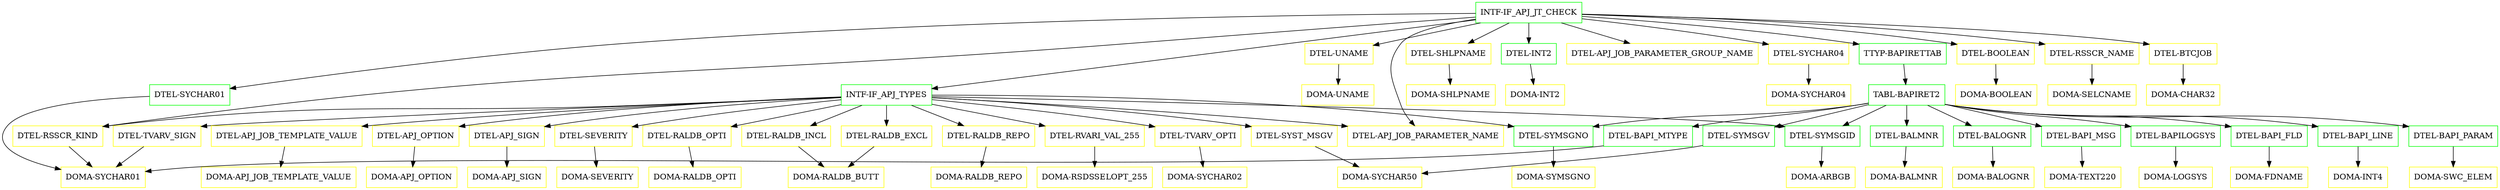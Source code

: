 digraph G {
  "INTF-IF_APJ_JT_CHECK" [shape=box,color=green];
  "INTF-IF_APJ_TYPES" [shape=box,color=green,URL="./INTF_IF_APJ_TYPES.html"];
  "DTEL-RVARI_VAL_255" [shape=box,color=yellow,URL="./DTEL_RVARI_VAL_255.html"];
  "DOMA-RSDSSELOPT_255" [shape=box,color=yellow,URL="./DOMA_RSDSSELOPT_255.html"];
  "DTEL-TVARV_OPTI" [shape=box,color=yellow,URL="./DTEL_TVARV_OPTI.html"];
  "DOMA-SYCHAR02" [shape=box,color=yellow,URL="./DOMA_SYCHAR02.html"];
  "DTEL-TVARV_SIGN" [shape=box,color=yellow,URL="./DTEL_TVARV_SIGN.html"];
  "DOMA-SYCHAR01" [shape=box,color=yellow,URL="./DOMA_SYCHAR01.html"];
  "DTEL-RSSCR_KIND" [shape=box,color=yellow,URL="./DTEL_RSSCR_KIND.html"];
  "DTEL-SYST_MSGV" [shape=box,color=yellow,URL="./DTEL_SYST_MSGV.html"];
  "DOMA-SYCHAR50" [shape=box,color=yellow,URL="./DOMA_SYCHAR50.html"];
  "DTEL-SYMSGNO" [shape=box,color=green,URL="./DTEL_SYMSGNO.html"];
  "DOMA-SYMSGNO" [shape=box,color=yellow,URL="./DOMA_SYMSGNO.html"];
  "DTEL-SYMSGID" [shape=box,color=green,URL="./DTEL_SYMSGID.html"];
  "DOMA-ARBGB" [shape=box,color=yellow,URL="./DOMA_ARBGB.html"];
  "DTEL-APJ_JOB_TEMPLATE_VALUE" [shape=box,color=yellow,URL="./DTEL_APJ_JOB_TEMPLATE_VALUE.html"];
  "DOMA-APJ_JOB_TEMPLATE_VALUE" [shape=box,color=yellow,URL="./DOMA_APJ_JOB_TEMPLATE_VALUE.html"];
  "DTEL-APJ_OPTION" [shape=box,color=yellow,URL="./DTEL_APJ_OPTION.html"];
  "DOMA-APJ_OPTION" [shape=box,color=yellow,URL="./DOMA_APJ_OPTION.html"];
  "DTEL-APJ_SIGN" [shape=box,color=yellow,URL="./DTEL_APJ_SIGN.html"];
  "DOMA-APJ_SIGN" [shape=box,color=yellow,URL="./DOMA_APJ_SIGN.html"];
  "DTEL-APJ_JOB_PARAMETER_NAME" [shape=box,color=yellow,URL="./DTEL_APJ_JOB_PARAMETER_NAME.html"];
  "DTEL-SEVERITY" [shape=box,color=yellow,URL="./DTEL_SEVERITY.html"];
  "DOMA-SEVERITY" [shape=box,color=yellow,URL="./DOMA_SEVERITY.html"];
  "DTEL-RALDB_OPTI" [shape=box,color=yellow,URL="./DTEL_RALDB_OPTI.html"];
  "DOMA-RALDB_OPTI" [shape=box,color=yellow,URL="./DOMA_RALDB_OPTI.html"];
  "DTEL-RALDB_INCL" [shape=box,color=yellow,URL="./DTEL_RALDB_INCL.html"];
  "DOMA-RALDB_BUTT" [shape=box,color=yellow,URL="./DOMA_RALDB_BUTT.html"];
  "DTEL-RALDB_EXCL" [shape=box,color=yellow,URL="./DTEL_RALDB_EXCL.html"];
  "DTEL-RALDB_REPO" [shape=box,color=yellow,URL="./DTEL_RALDB_REPO.html"];
  "DOMA-RALDB_REPO" [shape=box,color=yellow,URL="./DOMA_RALDB_REPO.html"];
  "DTEL-UNAME" [shape=box,color=yellow,URL="./DTEL_UNAME.html"];
  "DOMA-UNAME" [shape=box,color=yellow,URL="./DOMA_UNAME.html"];
  "TTYP-BAPIRETTAB" [shape=box,color=green,URL="./TTYP_BAPIRETTAB.html"];
  "TABL-BAPIRET2" [shape=box,color=green,URL="./TABL_BAPIRET2.html"];
  "DTEL-BAPILOGSYS" [shape=box,color=green,URL="./DTEL_BAPILOGSYS.html"];
  "DOMA-LOGSYS" [shape=box,color=yellow,URL="./DOMA_LOGSYS.html"];
  "DTEL-BAPI_FLD" [shape=box,color=green,URL="./DTEL_BAPI_FLD.html"];
  "DOMA-FDNAME" [shape=box,color=yellow,URL="./DOMA_FDNAME.html"];
  "DTEL-BAPI_LINE" [shape=box,color=green,URL="./DTEL_BAPI_LINE.html"];
  "DOMA-INT4" [shape=box,color=yellow,URL="./DOMA_INT4.html"];
  "DTEL-BAPI_PARAM" [shape=box,color=green,URL="./DTEL_BAPI_PARAM.html"];
  "DOMA-SWC_ELEM" [shape=box,color=yellow,URL="./DOMA_SWC_ELEM.html"];
  "DTEL-SYMSGV" [shape=box,color=green,URL="./DTEL_SYMSGV.html"];
  "DTEL-BALMNR" [shape=box,color=green,URL="./DTEL_BALMNR.html"];
  "DOMA-BALMNR" [shape=box,color=yellow,URL="./DOMA_BALMNR.html"];
  "DTEL-BALOGNR" [shape=box,color=green,URL="./DTEL_BALOGNR.html"];
  "DOMA-BALOGNR" [shape=box,color=yellow,URL="./DOMA_BALOGNR.html"];
  "DTEL-BAPI_MSG" [shape=box,color=green,URL="./DTEL_BAPI_MSG.html"];
  "DOMA-TEXT220" [shape=box,color=yellow,URL="./DOMA_TEXT220.html"];
  "DTEL-BAPI_MTYPE" [shape=box,color=green,URL="./DTEL_BAPI_MTYPE.html"];
  "DTEL-SHLPNAME" [shape=box,color=yellow,URL="./DTEL_SHLPNAME.html"];
  "DOMA-SHLPNAME" [shape=box,color=yellow,URL="./DOMA_SHLPNAME.html"];
  "DTEL-INT2" [shape=box,color=green,URL="./DTEL_INT2.html"];
  "DOMA-INT2" [shape=box,color=yellow,URL="./DOMA_INT2.html"];
  "DTEL-APJ_JOB_PARAMETER_GROUP_NAME" [shape=box,color=yellow,URL="./DTEL_APJ_JOB_PARAMETER_GROUP_NAME.html"];
  "DTEL-SYCHAR04" [shape=box,color=yellow,URL="./DTEL_SYCHAR04.html"];
  "DOMA-SYCHAR04" [shape=box,color=yellow,URL="./DOMA_SYCHAR04.html"];
  "DTEL-SYCHAR01" [shape=box,color=green,URL="./DTEL_SYCHAR01.html"];
  "DTEL-BOOLEAN" [shape=box,color=yellow,URL="./DTEL_BOOLEAN.html"];
  "DOMA-BOOLEAN" [shape=box,color=yellow,URL="./DOMA_BOOLEAN.html"];
  "DTEL-RSSCR_NAME" [shape=box,color=yellow,URL="./DTEL_RSSCR_NAME.html"];
  "DOMA-SELCNAME" [shape=box,color=yellow,URL="./DOMA_SELCNAME.html"];
  "DTEL-BTCJOB" [shape=box,color=yellow,URL="./DTEL_BTCJOB.html"];
  "DOMA-CHAR32" [shape=box,color=yellow,URL="./DOMA_CHAR32.html"];
  "INTF-IF_APJ_JT_CHECK" -> "DTEL-BTCJOB";
  "INTF-IF_APJ_JT_CHECK" -> "DTEL-RSSCR_NAME";
  "INTF-IF_APJ_JT_CHECK" -> "DTEL-RSSCR_KIND";
  "INTF-IF_APJ_JT_CHECK" -> "DTEL-BOOLEAN";
  "INTF-IF_APJ_JT_CHECK" -> "DTEL-SYCHAR01";
  "INTF-IF_APJ_JT_CHECK" -> "DTEL-SYCHAR04";
  "INTF-IF_APJ_JT_CHECK" -> "DTEL-APJ_JOB_PARAMETER_NAME";
  "INTF-IF_APJ_JT_CHECK" -> "DTEL-APJ_JOB_PARAMETER_GROUP_NAME";
  "INTF-IF_APJ_JT_CHECK" -> "DTEL-INT2";
  "INTF-IF_APJ_JT_CHECK" -> "DTEL-SHLPNAME";
  "INTF-IF_APJ_JT_CHECK" -> "TTYP-BAPIRETTAB";
  "INTF-IF_APJ_JT_CHECK" -> "DTEL-UNAME";
  "INTF-IF_APJ_JT_CHECK" -> "INTF-IF_APJ_TYPES";
  "INTF-IF_APJ_TYPES" -> "DTEL-RALDB_REPO";
  "INTF-IF_APJ_TYPES" -> "DTEL-RALDB_EXCL";
  "INTF-IF_APJ_TYPES" -> "DTEL-RALDB_INCL";
  "INTF-IF_APJ_TYPES" -> "DTEL-RALDB_OPTI";
  "INTF-IF_APJ_TYPES" -> "DTEL-SEVERITY";
  "INTF-IF_APJ_TYPES" -> "DTEL-APJ_JOB_PARAMETER_NAME";
  "INTF-IF_APJ_TYPES" -> "DTEL-APJ_SIGN";
  "INTF-IF_APJ_TYPES" -> "DTEL-APJ_OPTION";
  "INTF-IF_APJ_TYPES" -> "DTEL-APJ_JOB_TEMPLATE_VALUE";
  "INTF-IF_APJ_TYPES" -> "DTEL-SYMSGID";
  "INTF-IF_APJ_TYPES" -> "DTEL-SYMSGNO";
  "INTF-IF_APJ_TYPES" -> "DTEL-SYST_MSGV";
  "INTF-IF_APJ_TYPES" -> "DTEL-RSSCR_KIND";
  "INTF-IF_APJ_TYPES" -> "DTEL-TVARV_SIGN";
  "INTF-IF_APJ_TYPES" -> "DTEL-TVARV_OPTI";
  "INTF-IF_APJ_TYPES" -> "DTEL-RVARI_VAL_255";
  "DTEL-RVARI_VAL_255" -> "DOMA-RSDSSELOPT_255";
  "DTEL-TVARV_OPTI" -> "DOMA-SYCHAR02";
  "DTEL-TVARV_SIGN" -> "DOMA-SYCHAR01";
  "DTEL-RSSCR_KIND" -> "DOMA-SYCHAR01";
  "DTEL-SYST_MSGV" -> "DOMA-SYCHAR50";
  "DTEL-SYMSGNO" -> "DOMA-SYMSGNO";
  "DTEL-SYMSGID" -> "DOMA-ARBGB";
  "DTEL-APJ_JOB_TEMPLATE_VALUE" -> "DOMA-APJ_JOB_TEMPLATE_VALUE";
  "DTEL-APJ_OPTION" -> "DOMA-APJ_OPTION";
  "DTEL-APJ_SIGN" -> "DOMA-APJ_SIGN";
  "DTEL-SEVERITY" -> "DOMA-SEVERITY";
  "DTEL-RALDB_OPTI" -> "DOMA-RALDB_OPTI";
  "DTEL-RALDB_INCL" -> "DOMA-RALDB_BUTT";
  "DTEL-RALDB_EXCL" -> "DOMA-RALDB_BUTT";
  "DTEL-RALDB_REPO" -> "DOMA-RALDB_REPO";
  "DTEL-UNAME" -> "DOMA-UNAME";
  "TTYP-BAPIRETTAB" -> "TABL-BAPIRET2";
  "TABL-BAPIRET2" -> "DTEL-BAPI_MTYPE";
  "TABL-BAPIRET2" -> "DTEL-SYMSGID";
  "TABL-BAPIRET2" -> "DTEL-SYMSGNO";
  "TABL-BAPIRET2" -> "DTEL-BAPI_MSG";
  "TABL-BAPIRET2" -> "DTEL-BALOGNR";
  "TABL-BAPIRET2" -> "DTEL-BALMNR";
  "TABL-BAPIRET2" -> "DTEL-SYMSGV";
  "TABL-BAPIRET2" -> "DTEL-BAPI_PARAM";
  "TABL-BAPIRET2" -> "DTEL-BAPI_LINE";
  "TABL-BAPIRET2" -> "DTEL-BAPI_FLD";
  "TABL-BAPIRET2" -> "DTEL-BAPILOGSYS";
  "DTEL-BAPILOGSYS" -> "DOMA-LOGSYS";
  "DTEL-BAPI_FLD" -> "DOMA-FDNAME";
  "DTEL-BAPI_LINE" -> "DOMA-INT4";
  "DTEL-BAPI_PARAM" -> "DOMA-SWC_ELEM";
  "DTEL-SYMSGV" -> "DOMA-SYCHAR50";
  "DTEL-BALMNR" -> "DOMA-BALMNR";
  "DTEL-BALOGNR" -> "DOMA-BALOGNR";
  "DTEL-BAPI_MSG" -> "DOMA-TEXT220";
  "DTEL-BAPI_MTYPE" -> "DOMA-SYCHAR01";
  "DTEL-SHLPNAME" -> "DOMA-SHLPNAME";
  "DTEL-INT2" -> "DOMA-INT2";
  "DTEL-SYCHAR04" -> "DOMA-SYCHAR04";
  "DTEL-SYCHAR01" -> "DOMA-SYCHAR01";
  "DTEL-BOOLEAN" -> "DOMA-BOOLEAN";
  "DTEL-RSSCR_NAME" -> "DOMA-SELCNAME";
  "DTEL-BTCJOB" -> "DOMA-CHAR32";
}
